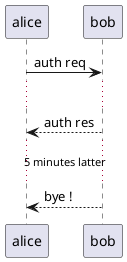 @startuml
alice -> bob : auth req
...
bob --> alice : auth res
...5 minutes latter...
bob --> alice : bye !
@enduml
